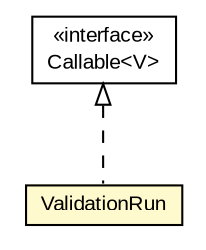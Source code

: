 #!/usr/local/bin/dot
#
# Class diagram 
# Generated by UMLGraph version R5_6-24-gf6e263 (http://www.umlgraph.org/)
#

digraph G {
	edge [fontname="arial",fontsize=10,labelfontname="arial",labelfontsize=10];
	node [fontname="arial",fontsize=10,shape=plaintext];
	nodesep=0.25;
	ranksep=0.5;
	// edu.arizona.biosemantics.semanticmarkup.io.validate.ValidationRun
	c145035 [label=<<table title="edu.arizona.biosemantics.semanticmarkup.io.validate.ValidationRun" border="0" cellborder="1" cellspacing="0" cellpadding="2" port="p" bgcolor="lemonChiffon" href="./ValidationRun.html">
		<tr><td><table border="0" cellspacing="0" cellpadding="1">
<tr><td align="center" balign="center"> ValidationRun </td></tr>
		</table></td></tr>
		</table>>, URL="./ValidationRun.html", fontname="arial", fontcolor="black", fontsize=10.0];
	//edu.arizona.biosemantics.semanticmarkup.io.validate.ValidationRun implements java.util.concurrent.Callable<V>
	c145344:p -> c145035:p [dir=back,arrowtail=empty,style=dashed];
	// java.util.concurrent.Callable<V>
	c145344 [label=<<table title="java.util.concurrent.Callable" border="0" cellborder="1" cellspacing="0" cellpadding="2" port="p" href="http://java.sun.com/j2se/1.4.2/docs/api/java/util/concurrent/Callable.html">
		<tr><td><table border="0" cellspacing="0" cellpadding="1">
<tr><td align="center" balign="center"> &#171;interface&#187; </td></tr>
<tr><td align="center" balign="center"> Callable&lt;V&gt; </td></tr>
		</table></td></tr>
		</table>>, URL="http://java.sun.com/j2se/1.4.2/docs/api/java/util/concurrent/Callable.html", fontname="arial", fontcolor="black", fontsize=10.0];
}

